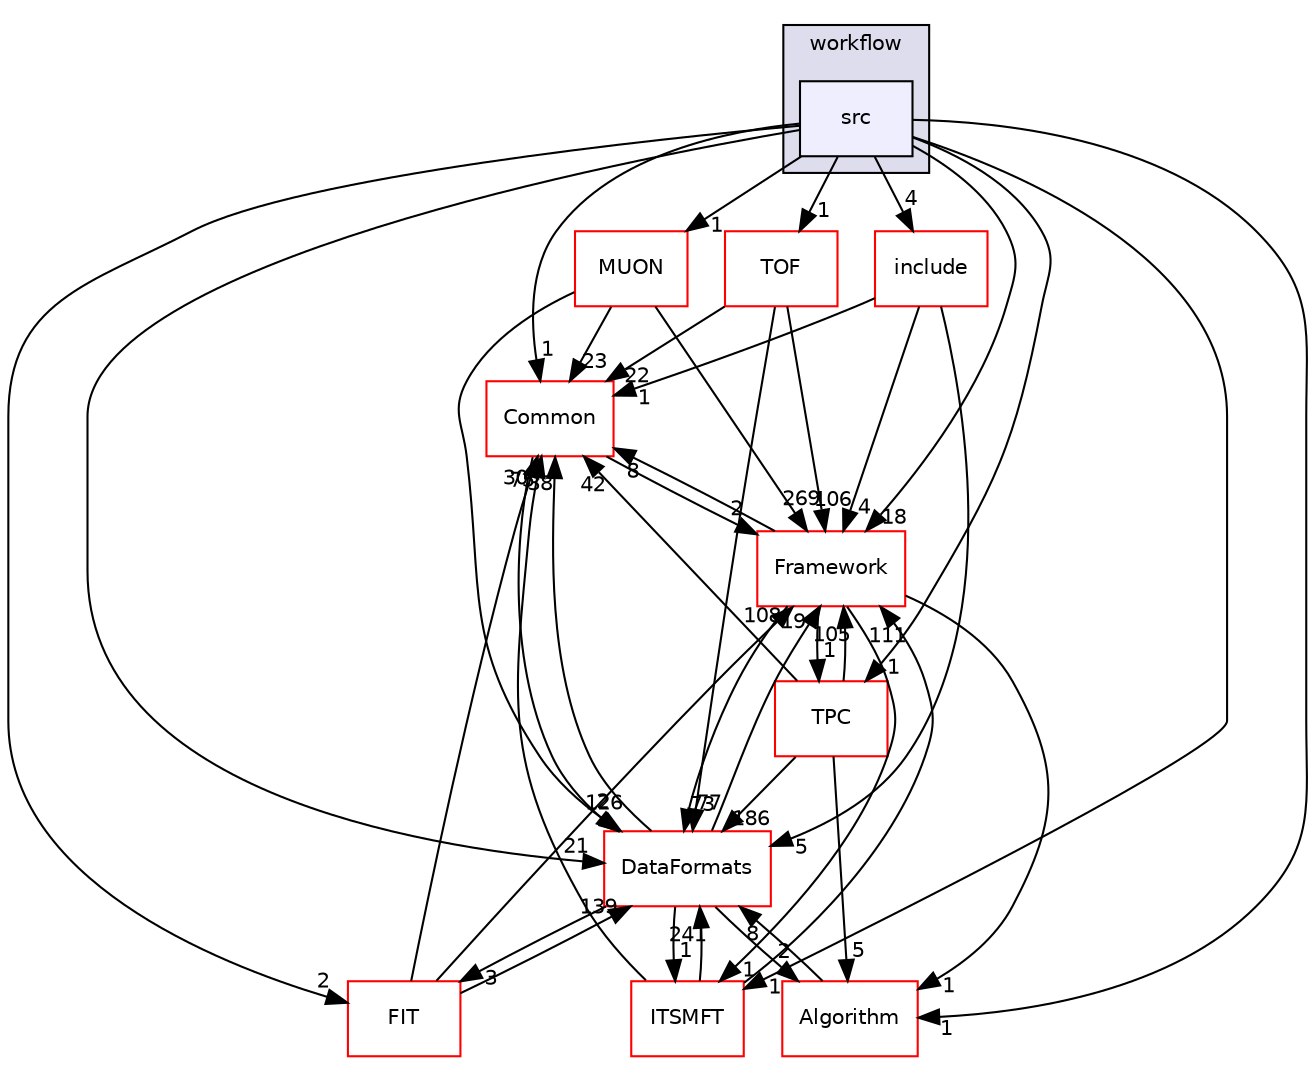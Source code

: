 digraph "/home/travis/build/AliceO2Group/AliceO2/Detectors/CTF/workflow/src" {
  bgcolor=transparent;
  compound=true
  node [ fontsize="10", fontname="Helvetica"];
  edge [ labelfontsize="10", labelfontname="Helvetica"];
  subgraph clusterdir_60bab4a80e8540917b3a9a0f6e3beabd {
    graph [ bgcolor="#ddddee", pencolor="black", label="workflow" fontname="Helvetica", fontsize="10", URL="dir_60bab4a80e8540917b3a9a0f6e3beabd.html"]
  dir_0975f3a41b875e2b4566cea931b99e77 [shape=box, label="src", style="filled", fillcolor="#eeeeff", pencolor="black", URL="dir_0975f3a41b875e2b4566cea931b99e77.html"];
  }
  dir_f880e19344c61eaaaff98e6bc913348a [shape=box label="include" color="red" URL="dir_f880e19344c61eaaaff98e6bc913348a.html"];
  dir_4ab6b4cc6a7edbff49100e9123df213f [shape=box label="Common" color="red" URL="dir_4ab6b4cc6a7edbff49100e9123df213f.html"];
  dir_1cc233fd3b1202b9dad36810b41b97af [shape=box label="MUON" color="red" URL="dir_1cc233fd3b1202b9dad36810b41b97af.html"];
  dir_d14e88a79bca429480864605ee348cef [shape=box label="FIT" color="red" URL="dir_d14e88a79bca429480864605ee348cef.html"];
  dir_a597e8e061b11201a1dff411feb10d0b [shape=box label="TPC" color="red" URL="dir_a597e8e061b11201a1dff411feb10d0b.html"];
  dir_1306292b77b40360479b729ac9ee7efe [shape=box label="ITSMFT" color="red" URL="dir_1306292b77b40360479b729ac9ee7efe.html"];
  dir_8ba487e25de5ee77e05e9dce7582cb98 [shape=box label="Algorithm" color="red" URL="dir_8ba487e25de5ee77e05e9dce7582cb98.html"];
  dir_577c839d346a264df4e9e588ca2a45dd [shape=box label="TOF" color="red" URL="dir_577c839d346a264df4e9e588ca2a45dd.html"];
  dir_bcbb2cf9a3d3d83e5515c82071a07177 [shape=box label="Framework" color="red" URL="dir_bcbb2cf9a3d3d83e5515c82071a07177.html"];
  dir_2171f7ec022c5423887b07c69b2f5b48 [shape=box label="DataFormats" color="red" URL="dir_2171f7ec022c5423887b07c69b2f5b48.html"];
  dir_f880e19344c61eaaaff98e6bc913348a->dir_4ab6b4cc6a7edbff49100e9123df213f [headlabel="1", labeldistance=1.5 headhref="dir_000447_000036.html"];
  dir_f880e19344c61eaaaff98e6bc913348a->dir_bcbb2cf9a3d3d83e5515c82071a07177 [headlabel="4", labeldistance=1.5 headhref="dir_000447_000063.html"];
  dir_f880e19344c61eaaaff98e6bc913348a->dir_2171f7ec022c5423887b07c69b2f5b48 [headlabel="5", labeldistance=1.5 headhref="dir_000447_000090.html"];
  dir_1cc233fd3b1202b9dad36810b41b97af->dir_4ab6b4cc6a7edbff49100e9123df213f [headlabel="23", labeldistance=1.5 headhref="dir_000132_000036.html"];
  dir_1cc233fd3b1202b9dad36810b41b97af->dir_bcbb2cf9a3d3d83e5515c82071a07177 [headlabel="269", labeldistance=1.5 headhref="dir_000132_000063.html"];
  dir_1cc233fd3b1202b9dad36810b41b97af->dir_2171f7ec022c5423887b07c69b2f5b48 [headlabel="126", labeldistance=1.5 headhref="dir_000132_000090.html"];
  dir_4ab6b4cc6a7edbff49100e9123df213f->dir_bcbb2cf9a3d3d83e5515c82071a07177 [headlabel="2", labeldistance=1.5 headhref="dir_000036_000063.html"];
  dir_4ab6b4cc6a7edbff49100e9123df213f->dir_2171f7ec022c5423887b07c69b2f5b48 [headlabel="2", labeldistance=1.5 headhref="dir_000036_000090.html"];
  dir_0975f3a41b875e2b4566cea931b99e77->dir_f880e19344c61eaaaff98e6bc913348a [headlabel="4", labeldistance=1.5 headhref="dir_000449_000447.html"];
  dir_0975f3a41b875e2b4566cea931b99e77->dir_4ab6b4cc6a7edbff49100e9123df213f [headlabel="1", labeldistance=1.5 headhref="dir_000449_000036.html"];
  dir_0975f3a41b875e2b4566cea931b99e77->dir_1cc233fd3b1202b9dad36810b41b97af [headlabel="1", labeldistance=1.5 headhref="dir_000449_000132.html"];
  dir_0975f3a41b875e2b4566cea931b99e77->dir_d14e88a79bca429480864605ee348cef [headlabel="2", labeldistance=1.5 headhref="dir_000449_000180.html"];
  dir_0975f3a41b875e2b4566cea931b99e77->dir_a597e8e061b11201a1dff411feb10d0b [headlabel="1", labeldistance=1.5 headhref="dir_000449_000059.html"];
  dir_0975f3a41b875e2b4566cea931b99e77->dir_1306292b77b40360479b729ac9ee7efe [headlabel="1", labeldistance=1.5 headhref="dir_000449_000053.html"];
  dir_0975f3a41b875e2b4566cea931b99e77->dir_8ba487e25de5ee77e05e9dce7582cb98 [headlabel="1", labeldistance=1.5 headhref="dir_000449_000000.html"];
  dir_0975f3a41b875e2b4566cea931b99e77->dir_577c839d346a264df4e9e588ca2a45dd [headlabel="1", labeldistance=1.5 headhref="dir_000449_000154.html"];
  dir_0975f3a41b875e2b4566cea931b99e77->dir_bcbb2cf9a3d3d83e5515c82071a07177 [headlabel="18", labeldistance=1.5 headhref="dir_000449_000063.html"];
  dir_0975f3a41b875e2b4566cea931b99e77->dir_2171f7ec022c5423887b07c69b2f5b48 [headlabel="21", labeldistance=1.5 headhref="dir_000449_000090.html"];
  dir_d14e88a79bca429480864605ee348cef->dir_4ab6b4cc6a7edbff49100e9123df213f [headlabel="30", labeldistance=1.5 headhref="dir_000180_000036.html"];
  dir_d14e88a79bca429480864605ee348cef->dir_bcbb2cf9a3d3d83e5515c82071a07177 [headlabel="108", labeldistance=1.5 headhref="dir_000180_000063.html"];
  dir_d14e88a79bca429480864605ee348cef->dir_2171f7ec022c5423887b07c69b2f5b48 [headlabel="139", labeldistance=1.5 headhref="dir_000180_000090.html"];
  dir_a597e8e061b11201a1dff411feb10d0b->dir_4ab6b4cc6a7edbff49100e9123df213f [headlabel="42", labeldistance=1.5 headhref="dir_000059_000036.html"];
  dir_a597e8e061b11201a1dff411feb10d0b->dir_8ba487e25de5ee77e05e9dce7582cb98 [headlabel="5", labeldistance=1.5 headhref="dir_000059_000000.html"];
  dir_a597e8e061b11201a1dff411feb10d0b->dir_bcbb2cf9a3d3d83e5515c82071a07177 [headlabel="105", labeldistance=1.5 headhref="dir_000059_000063.html"];
  dir_a597e8e061b11201a1dff411feb10d0b->dir_2171f7ec022c5423887b07c69b2f5b48 [headlabel="186", labeldistance=1.5 headhref="dir_000059_000090.html"];
  dir_1306292b77b40360479b729ac9ee7efe->dir_4ab6b4cc6a7edbff49100e9123df213f [headlabel="75", labeldistance=1.5 headhref="dir_000053_000036.html"];
  dir_1306292b77b40360479b729ac9ee7efe->dir_bcbb2cf9a3d3d83e5515c82071a07177 [headlabel="111", labeldistance=1.5 headhref="dir_000053_000063.html"];
  dir_1306292b77b40360479b729ac9ee7efe->dir_2171f7ec022c5423887b07c69b2f5b48 [headlabel="241", labeldistance=1.5 headhref="dir_000053_000090.html"];
  dir_8ba487e25de5ee77e05e9dce7582cb98->dir_2171f7ec022c5423887b07c69b2f5b48 [headlabel="8", labeldistance=1.5 headhref="dir_000000_000090.html"];
  dir_577c839d346a264df4e9e588ca2a45dd->dir_4ab6b4cc6a7edbff49100e9123df213f [headlabel="22", labeldistance=1.5 headhref="dir_000154_000036.html"];
  dir_577c839d346a264df4e9e588ca2a45dd->dir_bcbb2cf9a3d3d83e5515c82071a07177 [headlabel="106", labeldistance=1.5 headhref="dir_000154_000063.html"];
  dir_577c839d346a264df4e9e588ca2a45dd->dir_2171f7ec022c5423887b07c69b2f5b48 [headlabel="77", labeldistance=1.5 headhref="dir_000154_000090.html"];
  dir_bcbb2cf9a3d3d83e5515c82071a07177->dir_4ab6b4cc6a7edbff49100e9123df213f [headlabel="8", labeldistance=1.5 headhref="dir_000063_000036.html"];
  dir_bcbb2cf9a3d3d83e5515c82071a07177->dir_a597e8e061b11201a1dff411feb10d0b [headlabel="1", labeldistance=1.5 headhref="dir_000063_000059.html"];
  dir_bcbb2cf9a3d3d83e5515c82071a07177->dir_1306292b77b40360479b729ac9ee7efe [headlabel="1", labeldistance=1.5 headhref="dir_000063_000053.html"];
  dir_bcbb2cf9a3d3d83e5515c82071a07177->dir_8ba487e25de5ee77e05e9dce7582cb98 [headlabel="1", labeldistance=1.5 headhref="dir_000063_000000.html"];
  dir_bcbb2cf9a3d3d83e5515c82071a07177->dir_2171f7ec022c5423887b07c69b2f5b48 [headlabel="73", labeldistance=1.5 headhref="dir_000063_000090.html"];
  dir_2171f7ec022c5423887b07c69b2f5b48->dir_4ab6b4cc6a7edbff49100e9123df213f [headlabel="38", labeldistance=1.5 headhref="dir_000090_000036.html"];
  dir_2171f7ec022c5423887b07c69b2f5b48->dir_d14e88a79bca429480864605ee348cef [headlabel="3", labeldistance=1.5 headhref="dir_000090_000180.html"];
  dir_2171f7ec022c5423887b07c69b2f5b48->dir_1306292b77b40360479b729ac9ee7efe [headlabel="1", labeldistance=1.5 headhref="dir_000090_000053.html"];
  dir_2171f7ec022c5423887b07c69b2f5b48->dir_8ba487e25de5ee77e05e9dce7582cb98 [headlabel="2", labeldistance=1.5 headhref="dir_000090_000000.html"];
  dir_2171f7ec022c5423887b07c69b2f5b48->dir_bcbb2cf9a3d3d83e5515c82071a07177 [headlabel="19", labeldistance=1.5 headhref="dir_000090_000063.html"];
}
